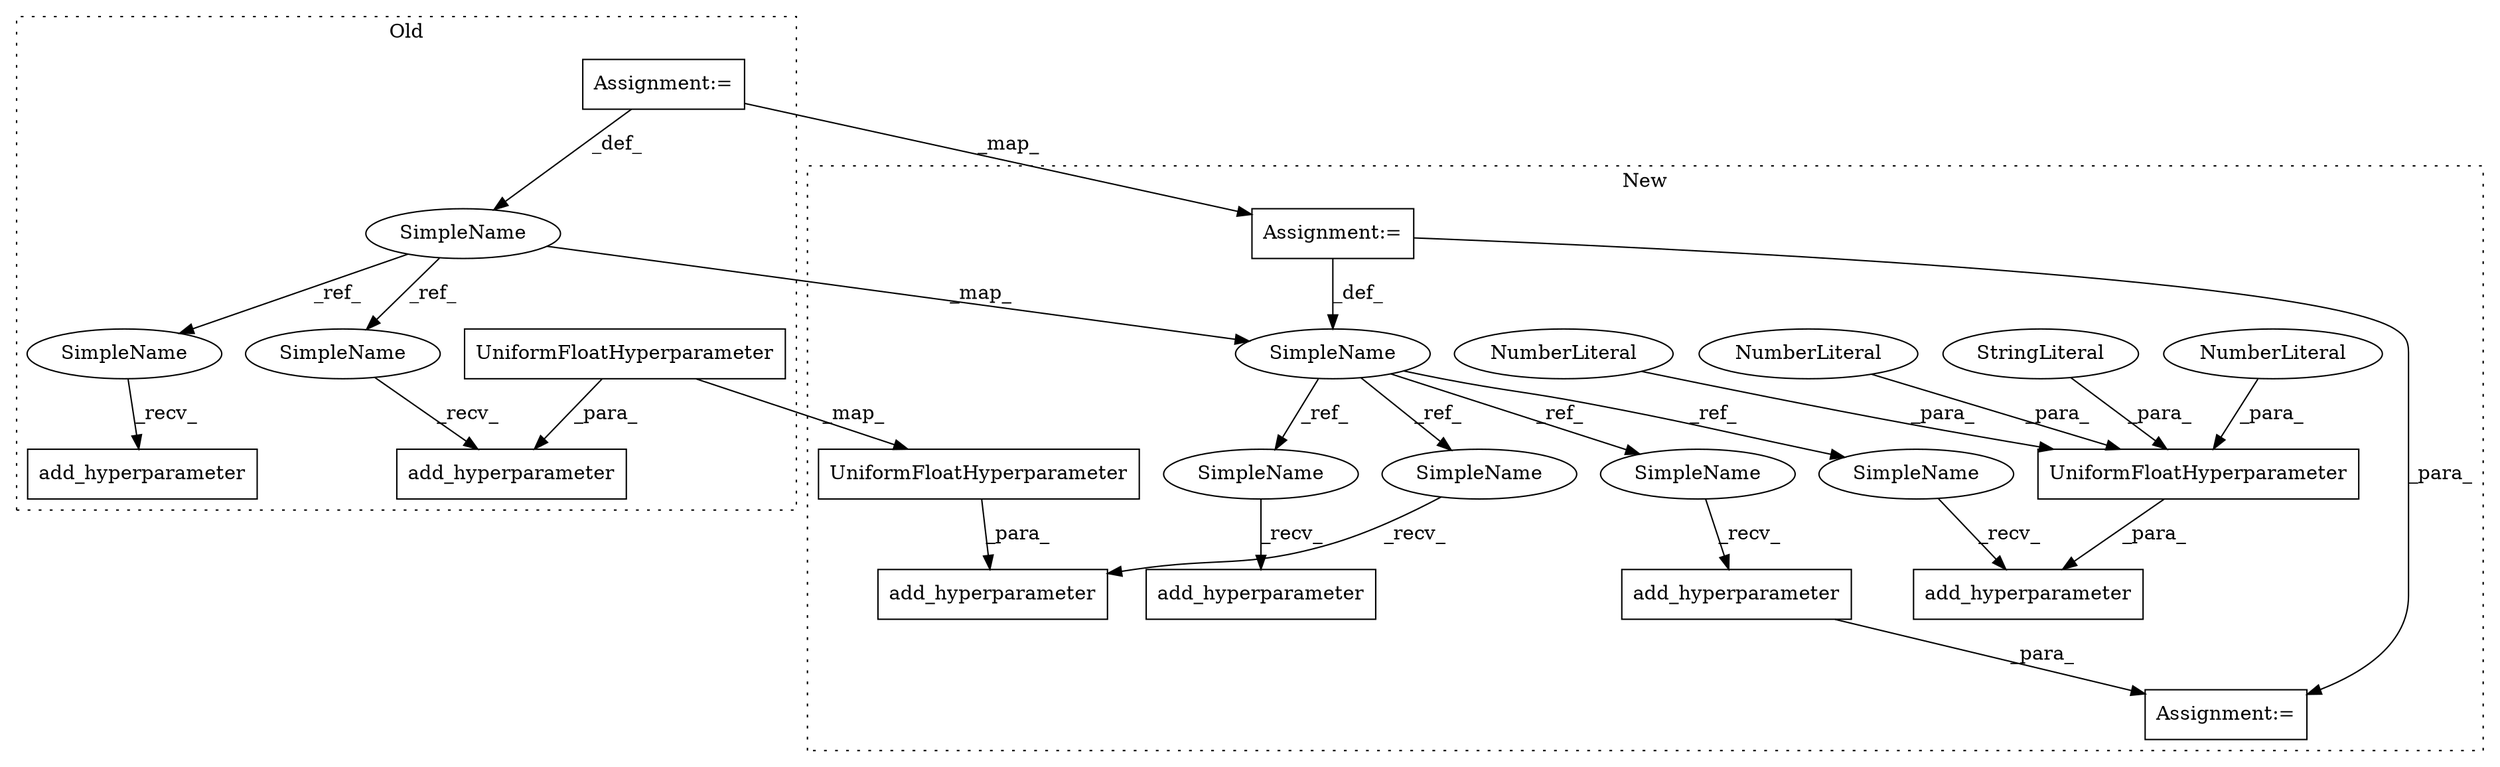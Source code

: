 digraph G {
subgraph cluster0 {
1 [label="add_hyperparameter" a="32" s="1988,2019" l="19,1" shape="box"];
9 [label="SimpleName" a="42" s="1956" l="2" shape="ellipse"];
11 [label="Assignment:=" a="7" s="1958" l="1" shape="box"];
16 [label="add_hyperparameter" a="32" s="2029,2051" l="19,1" shape="box"];
18 [label="UniformFloatHyperparameter" a="32" s="1894,1949" l="27,1" shape="box"];
23 [label="SimpleName" a="42" s="1985" l="2" shape="ellipse"];
24 [label="SimpleName" a="42" s="2026" l="2" shape="ellipse"];
label = "Old";
style="dotted";
}
subgraph cluster1 {
2 [label="UniformFloatHyperparameter" a="32" s="2750,2807" l="27,1" shape="box"];
3 [label="NumberLiteral" a="34" s="2796" l="3" shape="ellipse"];
4 [label="NumberLiteral" a="34" s="2800" l="3" shape="ellipse"];
5 [label="NumberLiteral" a="34" s="2804" l="3" shape="ellipse"];
6 [label="StringLiteral" a="45" s="2777" l="18" shape="ellipse"];
7 [label="add_hyperparameter" a="32" s="2731,2808" l="19,1" shape="box"];
8 [label="SimpleName" a="42" s="2561" l="2" shape="ellipse"];
10 [label="add_hyperparameter" a="32" s="2917,2992" l="19,1" shape="box"];
12 [label="Assignment:=" a="7" s="2563" l="1" shape="box"];
13 [label="add_hyperparameter" a="32" s="2603,2704" l="19,1" shape="box"];
14 [label="Assignment:=" a="7" s="2599" l="1" shape="box"];
15 [label="add_hyperparameter" a="32" s="2831,2903" l="19,1" shape="box"];
17 [label="UniformFloatHyperparameter" a="32" s="2936,2991" l="27,1" shape="box"];
19 [label="SimpleName" a="42" s="2828" l="2" shape="ellipse"];
20 [label="SimpleName" a="42" s="2600" l="2" shape="ellipse"];
21 [label="SimpleName" a="42" s="2728" l="2" shape="ellipse"];
22 [label="SimpleName" a="42" s="2914" l="2" shape="ellipse"];
label = "New";
style="dotted";
}
2 -> 7 [label="_para_"];
3 -> 2 [label="_para_"];
4 -> 2 [label="_para_"];
5 -> 2 [label="_para_"];
6 -> 2 [label="_para_"];
8 -> 22 [label="_ref_"];
8 -> 19 [label="_ref_"];
8 -> 20 [label="_ref_"];
8 -> 21 [label="_ref_"];
9 -> 24 [label="_ref_"];
9 -> 8 [label="_map_"];
9 -> 23 [label="_ref_"];
11 -> 12 [label="_map_"];
11 -> 9 [label="_def_"];
12 -> 8 [label="_def_"];
12 -> 14 [label="_para_"];
13 -> 14 [label="_para_"];
17 -> 10 [label="_para_"];
18 -> 16 [label="_para_"];
18 -> 17 [label="_map_"];
19 -> 15 [label="_recv_"];
20 -> 13 [label="_recv_"];
21 -> 7 [label="_recv_"];
22 -> 10 [label="_recv_"];
23 -> 1 [label="_recv_"];
24 -> 16 [label="_recv_"];
}